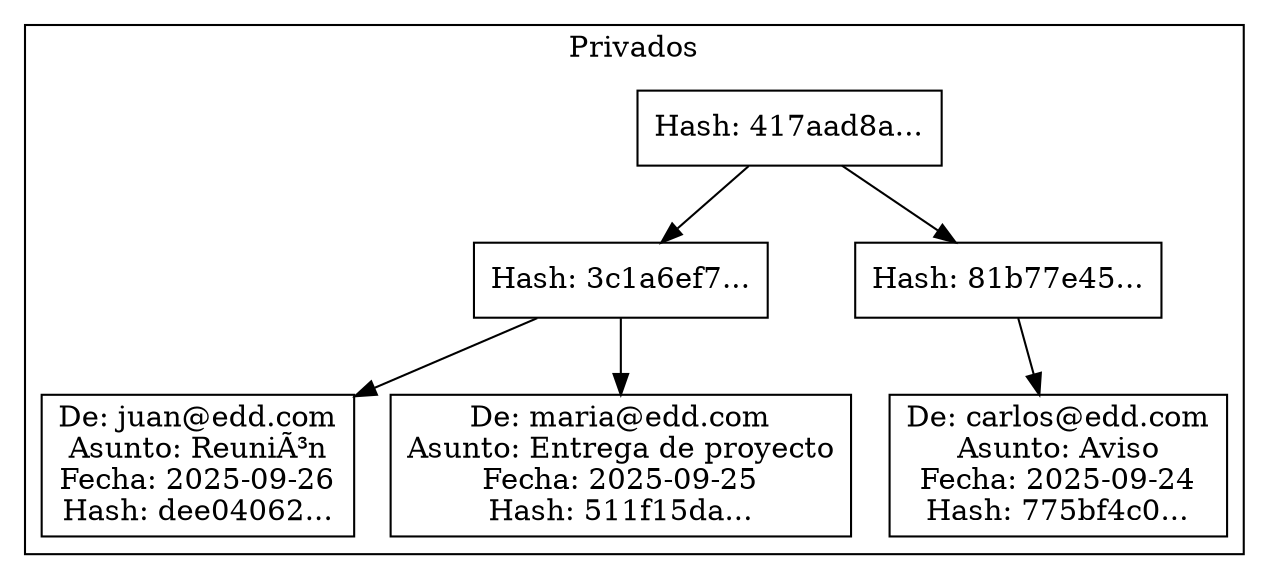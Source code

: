 digraph MerkleTree {
  node [shape=record];
  graph [rankdir=TB];
  subgraph cluster_0 {
    label="Privados";
  node0 [label="Hash: 417aad8a..."];
  node1 [label="Hash: 3c1a6ef7..."];
  node2 [label="De: juan@edd.com\nAsunto: ReuniÃ³n\nFecha: 2025-09-26\nHash: dee04062..."];
  node1 -> node2;
  node3 [label="De: maria@edd.com\nAsunto: Entrega de proyecto\nFecha: 2025-09-25\nHash: 511f15da..."];
  node1 -> node3;
  node0 -> node1;
  node4 [label="Hash: 81b77e45..."];
  node5 [label="De: carlos@edd.com\nAsunto: Aviso\nFecha: 2025-09-24\nHash: 775bf4c0..."];
  node4 -> node5;
  node0 -> node4;
  }
}
